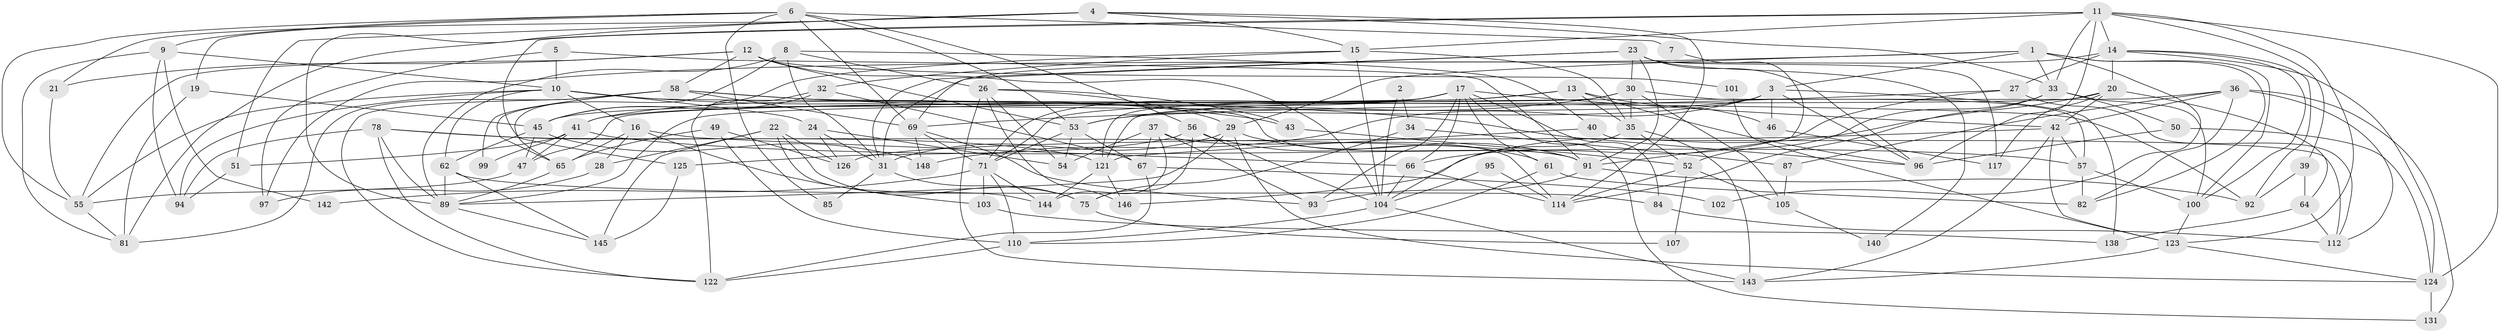 // original degree distribution, {5: 0.21621621621621623, 2: 0.10810810810810811, 3: 0.2635135135135135, 6: 0.10810810810810811, 4: 0.2905405405405405, 7: 0.006756756756756757, 8: 0.006756756756756757}
// Generated by graph-tools (version 1.1) at 2025/11/02/27/25 16:11:20]
// undirected, 103 vertices, 247 edges
graph export_dot {
graph [start="1"]
  node [color=gray90,style=filled];
  1 [super="+48"];
  2;
  3 [super="+132"];
  4 [super="+136"];
  5;
  6 [super="+70"];
  7;
  8 [super="+137"];
  9 [super="+109"];
  10 [super="+59"];
  11 [super="+90"];
  12;
  13;
  14;
  15 [super="+18"];
  16;
  17 [super="+86"];
  19;
  20 [super="+25"];
  21 [super="+79"];
  22;
  23 [super="+68"];
  24 [super="+44"];
  26 [super="+135"];
  27 [super="+116"];
  28;
  29 [super="+73"];
  30 [super="+83"];
  31 [super="+134"];
  32;
  33 [super="+63"];
  34;
  35 [super="+141"];
  36 [super="+98"];
  37 [super="+38"];
  39;
  40;
  41 [super="+60"];
  42 [super="+106"];
  43 [super="+111"];
  45 [super="+128"];
  46;
  47;
  49;
  50 [super="+72"];
  51;
  52;
  53 [super="+108"];
  54;
  55 [super="+74"];
  56 [super="+76"];
  57;
  58 [super="+129"];
  61;
  62;
  64;
  65;
  66;
  67;
  69 [super="+88"];
  71 [super="+80"];
  75 [super="+77"];
  78;
  81 [super="+130"];
  82;
  84;
  85;
  87;
  89 [super="+133"];
  91 [super="+118"];
  92;
  93;
  94;
  95;
  96;
  97;
  99;
  100 [super="+120"];
  101;
  102;
  103 [super="+115"];
  104 [super="+113"];
  105;
  107;
  110;
  112;
  114 [super="+119"];
  117;
  121 [super="+139"];
  122;
  123;
  124 [super="+127"];
  125;
  126;
  131;
  138;
  140;
  142;
  143 [super="+147"];
  144;
  145;
  146;
  148;
  1 -- 100;
  1 -- 3;
  1 -- 97;
  1 -- 102;
  1 -- 82;
  1 -- 29;
  1 -- 33;
  2 -- 34;
  2 -- 104;
  3 -- 53;
  3 -- 96;
  3 -- 45;
  3 -- 138;
  3 -- 148;
  3 -- 46;
  4 -- 114;
  4 -- 21;
  4 -- 89;
  4 -- 15;
  4 -- 33;
  4 -- 51;
  5 -- 10;
  5 -- 97;
  5 -- 91;
  6 -- 9;
  6 -- 19;
  6 -- 85;
  6 -- 55;
  6 -- 7;
  6 -- 53;
  6 -- 56;
  6 -- 69;
  7 -- 91;
  8 -- 65;
  8 -- 40;
  8 -- 89 [weight=2];
  8 -- 31;
  8 -- 26;
  9 -- 94;
  9 -- 10;
  9 -- 81;
  9 -- 142;
  10 -- 62;
  10 -- 94;
  10 -- 92;
  10 -- 16;
  10 -- 24;
  10 -- 43;
  10 -- 55;
  11 -- 14;
  11 -- 123;
  11 -- 15;
  11 -- 96;
  11 -- 33;
  11 -- 39;
  11 -- 125;
  11 -- 81;
  11 -- 124 [weight=2];
  12 -- 58;
  12 -- 53;
  12 -- 101;
  12 -- 55;
  12 -- 21;
  12 -- 104;
  13 -- 96;
  13 -- 46;
  13 -- 71;
  13 -- 41;
  13 -- 35;
  14 -- 92;
  14 -- 31;
  14 -- 100;
  14 -- 27;
  14 -- 20;
  14 -- 124;
  15 -- 32;
  15 -- 45;
  15 -- 35;
  15 -- 104;
  16 -- 65;
  16 -- 66;
  16 -- 28;
  16 -- 103;
  17 -- 42;
  17 -- 84;
  17 -- 121;
  17 -- 66;
  17 -- 131;
  17 -- 93;
  17 -- 61;
  17 -- 41;
  17 -- 71;
  19 -- 45;
  19 -- 81;
  20 -- 117;
  20 -- 42;
  20 -- 64;
  20 -- 146;
  20 -- 89;
  21 -- 55;
  22 -- 144;
  22 -- 28;
  22 -- 75;
  22 -- 126;
  22 -- 145;
  23 -- 91;
  23 -- 117;
  23 -- 140;
  23 -- 69;
  23 -- 96;
  23 -- 31;
  23 -- 30;
  24 -- 126;
  24 -- 31;
  24 -- 54;
  26 -- 143;
  26 -- 43;
  26 -- 54;
  26 -- 29;
  26 -- 146;
  27 -- 66;
  27 -- 112;
  27 -- 69;
  28 -- 97;
  29 -- 89;
  29 -- 31;
  29 -- 91;
  29 -- 124;
  30 -- 47;
  30 -- 35;
  30 -- 53;
  30 -- 57;
  30 -- 105;
  31 -- 85;
  31 -- 75 [weight=2];
  32 -- 122;
  32 -- 67;
  32 -- 45;
  33 -- 50;
  33 -- 100;
  33 -- 52;
  33 -- 114;
  34 -- 87;
  34 -- 75;
  35 -- 52;
  35 -- 104;
  35 -- 143;
  36 -- 121;
  36 -- 87;
  36 -- 112;
  36 -- 42;
  36 -- 82;
  36 -- 131;
  37 -- 144;
  37 -- 54;
  37 -- 67;
  37 -- 93;
  37 -- 114;
  39 -- 92;
  39 -- 64;
  40 -- 112;
  40 -- 121;
  41 -- 47;
  41 -- 51;
  41 -- 99;
  41 -- 57;
  42 -- 126;
  42 -- 57;
  42 -- 123;
  42 -- 143;
  43 -- 52;
  45 -- 47;
  45 -- 148;
  45 -- 62;
  46 -- 117;
  47 -- 55;
  49 -- 65;
  49 -- 110;
  49 -- 126;
  50 -- 124;
  50 -- 96;
  51 -- 94;
  52 -- 114;
  52 -- 105;
  52 -- 107;
  53 -- 67;
  53 -- 54;
  53 -- 71;
  55 -- 81;
  56 -- 61;
  56 -- 104;
  56 -- 75;
  56 -- 125;
  57 -- 82;
  57 -- 100;
  58 -- 122;
  58 -- 69;
  58 -- 99;
  58 -- 96;
  58 -- 65;
  58 -- 81;
  58 -- 91;
  61 -- 110;
  61 -- 82;
  62 -- 84;
  62 -- 89;
  62 -- 145;
  64 -- 112;
  64 -- 138;
  65 -- 89;
  66 -- 104;
  66 -- 114;
  67 -- 122;
  67 -- 102;
  69 -- 71;
  69 -- 93;
  69 -- 148;
  71 -- 103;
  71 -- 110;
  71 -- 144;
  71 -- 142;
  75 -- 107;
  78 -- 91;
  78 -- 89;
  78 -- 94;
  78 -- 122;
  78 -- 121;
  84 -- 112;
  87 -- 105;
  89 -- 145;
  91 -- 93;
  91 -- 92;
  95 -- 104;
  95 -- 114;
  100 -- 123;
  101 -- 123;
  103 -- 138;
  104 -- 110;
  104 -- 143;
  105 -- 140;
  110 -- 122;
  121 -- 144;
  121 -- 146;
  123 -- 124;
  123 -- 143;
  124 -- 131;
  125 -- 145;
}

